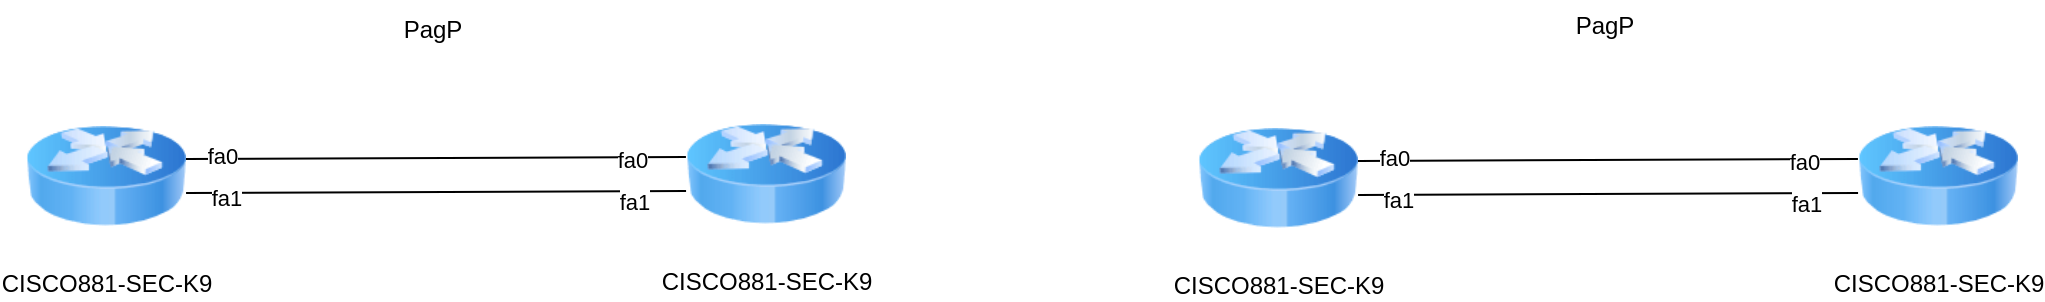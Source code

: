 <mxfile version="21.0.8" type="github">
  <diagram name="ページ1" id="ZSxLaV2bKc1tJ6pGvr2S">
    <mxGraphModel dx="1434" dy="2119" grid="0" gridSize="10" guides="1" tooltips="1" connect="1" arrows="1" fold="1" page="1" pageScale="1" pageWidth="827" pageHeight="1169" math="0" shadow="0">
      <root>
        <mxCell id="0" />
        <mxCell id="1" parent="0" />
        <mxCell id="ucbjNHDY6Dubbsn-pcQ_-3" style="rounded=0;orthogonalLoop=1;jettySize=auto;html=1;exitX=1;exitY=0.5;exitDx=0;exitDy=0;entryX=0;entryY=0.5;entryDx=0;entryDy=0;shape=link;width=17;" edge="1" parent="1" source="ucbjNHDY6Dubbsn-pcQ_-1" target="ucbjNHDY6Dubbsn-pcQ_-2">
          <mxGeometry relative="1" as="geometry" />
        </mxCell>
        <mxCell id="ucbjNHDY6Dubbsn-pcQ_-13" value="fa0" style="edgeLabel;html=1;align=center;verticalAlign=middle;resizable=0;points=[];" vertex="1" connectable="0" parent="ucbjNHDY6Dubbsn-pcQ_-3">
          <mxGeometry x="-0.856" y="10" relative="1" as="geometry">
            <mxPoint as="offset" />
          </mxGeometry>
        </mxCell>
        <mxCell id="ucbjNHDY6Dubbsn-pcQ_-15" value="fa1" style="edgeLabel;html=1;align=center;verticalAlign=middle;resizable=0;points=[];" vertex="1" connectable="0" parent="ucbjNHDY6Dubbsn-pcQ_-3">
          <mxGeometry x="-0.84" y="-11" relative="1" as="geometry">
            <mxPoint as="offset" />
          </mxGeometry>
        </mxCell>
        <mxCell id="ucbjNHDY6Dubbsn-pcQ_-16" value="fa0" style="edgeLabel;html=1;align=center;verticalAlign=middle;resizable=0;points=[];" vertex="1" connectable="0" parent="ucbjNHDY6Dubbsn-pcQ_-3">
          <mxGeometry x="0.784" y="7" relative="1" as="geometry">
            <mxPoint as="offset" />
          </mxGeometry>
        </mxCell>
        <mxCell id="ucbjNHDY6Dubbsn-pcQ_-17" value="fa1" style="edgeLabel;html=1;align=center;verticalAlign=middle;resizable=0;points=[];" vertex="1" connectable="0" parent="ucbjNHDY6Dubbsn-pcQ_-3">
          <mxGeometry x="0.792" y="-14" relative="1" as="geometry">
            <mxPoint as="offset" />
          </mxGeometry>
        </mxCell>
        <mxCell id="ucbjNHDY6Dubbsn-pcQ_-1" value="CISCO881-SEC-K9" style="image;html=1;image=img/lib/clip_art/networking/Router_Icon_128x128.png" vertex="1" parent="1">
          <mxGeometry x="99" y="-1050" width="80" height="80" as="geometry" />
        </mxCell>
        <mxCell id="ucbjNHDY6Dubbsn-pcQ_-2" value="CISCO881-SEC-K9" style="image;html=1;image=img/lib/clip_art/networking/Router_Icon_128x128.png" vertex="1" parent="1">
          <mxGeometry x="429" y="-1051" width="80" height="80" as="geometry" />
        </mxCell>
        <mxCell id="ucbjNHDY6Dubbsn-pcQ_-4" value="PagP" style="text;html=1;align=center;verticalAlign=middle;resizable=0;points=[];autosize=1;strokeColor=none;fillColor=none;" vertex="1" parent="1">
          <mxGeometry x="278" y="-1096" width="47" height="26" as="geometry" />
        </mxCell>
        <mxCell id="ucbjNHDY6Dubbsn-pcQ_-8" value="PagP" style="text;html=1;align=center;verticalAlign=middle;resizable=0;points=[];autosize=1;strokeColor=none;fillColor=none;" vertex="1" parent="1">
          <mxGeometry x="864" y="-1098" width="47" height="26" as="geometry" />
        </mxCell>
        <mxCell id="ucbjNHDY6Dubbsn-pcQ_-25" style="rounded=0;orthogonalLoop=1;jettySize=auto;html=1;exitX=1;exitY=0.5;exitDx=0;exitDy=0;entryX=0;entryY=0.5;entryDx=0;entryDy=0;shape=link;width=17;" edge="1" parent="1" source="ucbjNHDY6Dubbsn-pcQ_-30" target="ucbjNHDY6Dubbsn-pcQ_-31">
          <mxGeometry relative="1" as="geometry" />
        </mxCell>
        <mxCell id="ucbjNHDY6Dubbsn-pcQ_-26" value="fa0" style="edgeLabel;html=1;align=center;verticalAlign=middle;resizable=0;points=[];" vertex="1" connectable="0" parent="ucbjNHDY6Dubbsn-pcQ_-25">
          <mxGeometry x="-0.856" y="10" relative="1" as="geometry">
            <mxPoint as="offset" />
          </mxGeometry>
        </mxCell>
        <mxCell id="ucbjNHDY6Dubbsn-pcQ_-27" value="fa1" style="edgeLabel;html=1;align=center;verticalAlign=middle;resizable=0;points=[];" vertex="1" connectable="0" parent="ucbjNHDY6Dubbsn-pcQ_-25">
          <mxGeometry x="-0.84" y="-11" relative="1" as="geometry">
            <mxPoint as="offset" />
          </mxGeometry>
        </mxCell>
        <mxCell id="ucbjNHDY6Dubbsn-pcQ_-28" value="fa0" style="edgeLabel;html=1;align=center;verticalAlign=middle;resizable=0;points=[];" vertex="1" connectable="0" parent="ucbjNHDY6Dubbsn-pcQ_-25">
          <mxGeometry x="0.784" y="7" relative="1" as="geometry">
            <mxPoint as="offset" />
          </mxGeometry>
        </mxCell>
        <mxCell id="ucbjNHDY6Dubbsn-pcQ_-29" value="fa1" style="edgeLabel;html=1;align=center;verticalAlign=middle;resizable=0;points=[];" vertex="1" connectable="0" parent="ucbjNHDY6Dubbsn-pcQ_-25">
          <mxGeometry x="0.792" y="-14" relative="1" as="geometry">
            <mxPoint as="offset" />
          </mxGeometry>
        </mxCell>
        <mxCell id="ucbjNHDY6Dubbsn-pcQ_-30" value="CISCO881-SEC-K9" style="image;html=1;image=img/lib/clip_art/networking/Router_Icon_128x128.png" vertex="1" parent="1">
          <mxGeometry x="685" y="-1049" width="80" height="80" as="geometry" />
        </mxCell>
        <mxCell id="ucbjNHDY6Dubbsn-pcQ_-31" value="CISCO881-SEC-K9" style="image;html=1;image=img/lib/clip_art/networking/Router_Icon_128x128.png" vertex="1" parent="1">
          <mxGeometry x="1015" y="-1050" width="80" height="80" as="geometry" />
        </mxCell>
      </root>
    </mxGraphModel>
  </diagram>
</mxfile>
